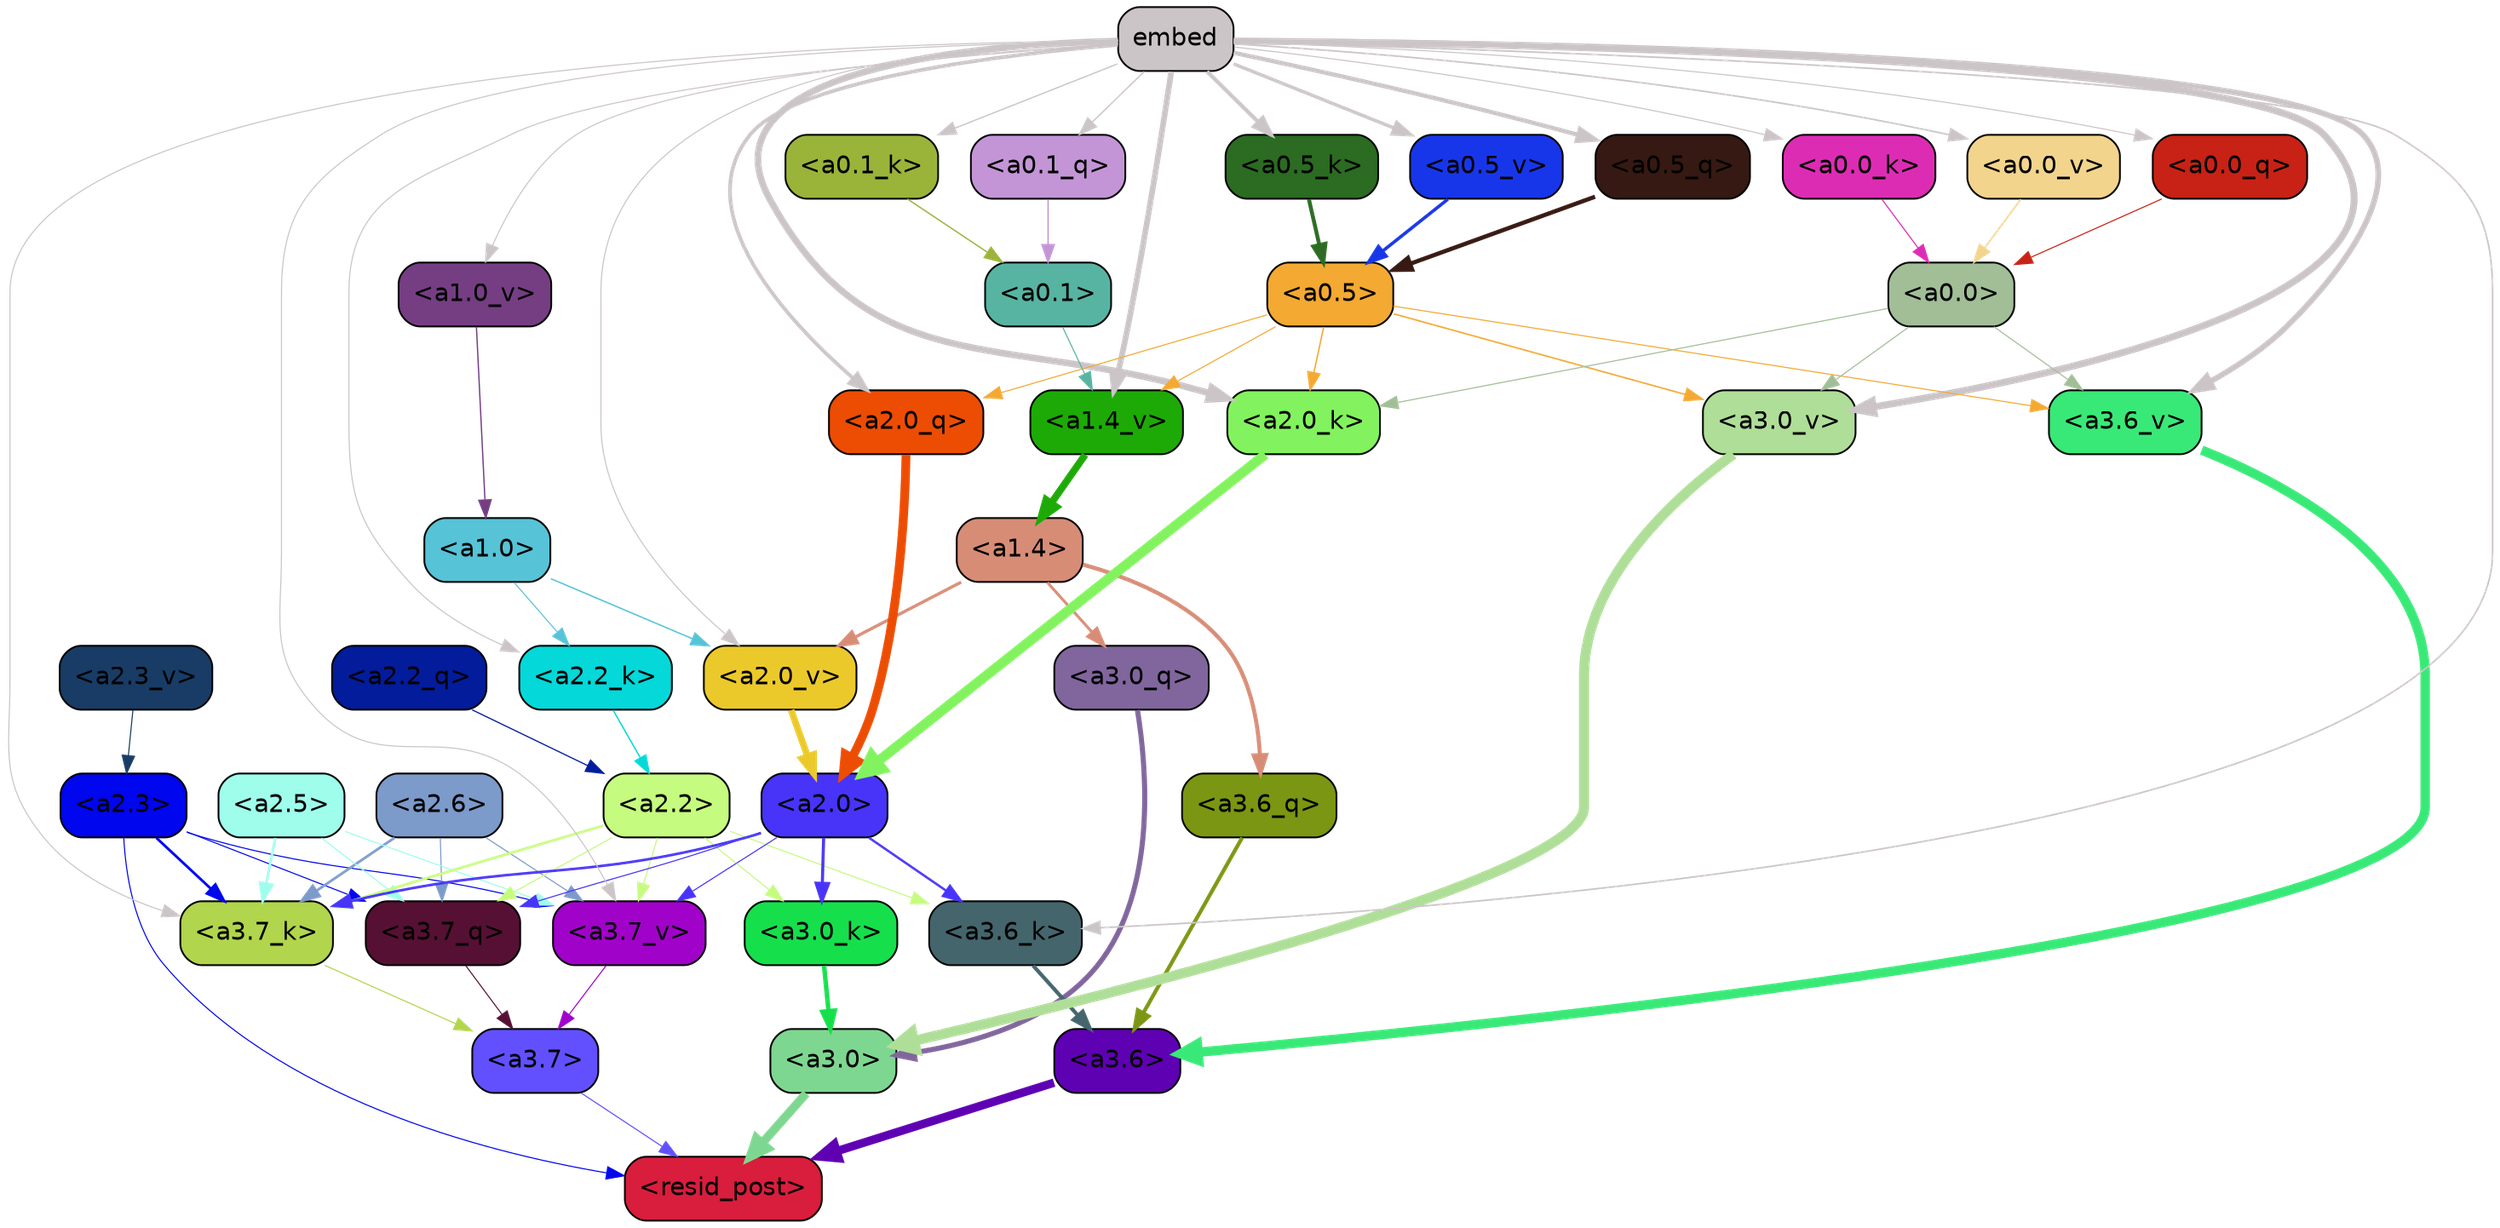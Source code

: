 strict digraph "" {
	graph [bgcolor=transparent,
		layout=dot,
		overlap=false,
		splines=true
	];
	"<a3.7>"	[color=black,
		fillcolor="#6250ff",
		fontname=Helvetica,
		shape=box,
		style="filled, rounded"];
	"<resid_post>"	[color=black,
		fillcolor="#d91d3c",
		fontname=Helvetica,
		shape=box,
		style="filled, rounded"];
	"<a3.7>" -> "<resid_post>"	[color="#6250ff",
		penwidth=0.6];
	"<a3.6>"	[color=black,
		fillcolor="#5e01b2",
		fontname=Helvetica,
		shape=box,
		style="filled, rounded"];
	"<a3.6>" -> "<resid_post>"	[color="#5e01b2",
		penwidth=4.746312499046326];
	"<a3.0>"	[color=black,
		fillcolor="#7ed790",
		fontname=Helvetica,
		shape=box,
		style="filled, rounded"];
	"<a3.0>" -> "<resid_post>"	[color="#7ed790",
		penwidth=4.896343111991882];
	"<a2.3>"	[color=black,
		fillcolor="#0006ed",
		fontname=Helvetica,
		shape=box,
		style="filled, rounded"];
	"<a2.3>" -> "<resid_post>"	[color="#0006ed",
		penwidth=0.6];
	"<a3.7_q>"	[color=black,
		fillcolor="#561033",
		fontname=Helvetica,
		shape=box,
		style="filled, rounded"];
	"<a2.3>" -> "<a3.7_q>"	[color="#0006ed",
		penwidth=0.6];
	"<a3.7_k>"	[color=black,
		fillcolor="#b1d54c",
		fontname=Helvetica,
		shape=box,
		style="filled, rounded"];
	"<a2.3>" -> "<a3.7_k>"	[color="#0006ed",
		penwidth=1.467104621231556];
	"<a3.7_v>"	[color=black,
		fillcolor="#a102ca",
		fontname=Helvetica,
		shape=box,
		style="filled, rounded"];
	"<a2.3>" -> "<a3.7_v>"	[color="#0006ed",
		penwidth=0.6];
	"<a3.7_q>" -> "<a3.7>"	[color="#561033",
		penwidth=0.6];
	"<a3.6_q>"	[color=black,
		fillcolor="#7b9612",
		fontname=Helvetica,
		shape=box,
		style="filled, rounded"];
	"<a3.6_q>" -> "<a3.6>"	[color="#7b9612",
		penwidth=2.160832464694977];
	"<a3.0_q>"	[color=black,
		fillcolor="#80669d",
		fontname=Helvetica,
		shape=box,
		style="filled, rounded"];
	"<a3.0_q>" -> "<a3.0>"	[color="#80669d",
		penwidth=2.870753765106201];
	"<a3.7_k>" -> "<a3.7>"	[color="#b1d54c",
		penwidth=0.6];
	"<a3.6_k>"	[color=black,
		fillcolor="#44656c",
		fontname=Helvetica,
		shape=box,
		style="filled, rounded"];
	"<a3.6_k>" -> "<a3.6>"	[color="#44656c",
		penwidth=2.13908451795578];
	"<a3.0_k>"	[color=black,
		fillcolor="#16df4c",
		fontname=Helvetica,
		shape=box,
		style="filled, rounded"];
	"<a3.0_k>" -> "<a3.0>"	[color="#16df4c",
		penwidth=2.520303964614868];
	"<a3.7_v>" -> "<a3.7>"	[color="#a102ca",
		penwidth=0.6];
	"<a3.6_v>"	[color=black,
		fillcolor="#39e977",
		fontname=Helvetica,
		shape=box,
		style="filled, rounded"];
	"<a3.6_v>" -> "<a3.6>"	[color="#39e977",
		penwidth=5.297133803367615];
	"<a3.0_v>"	[color=black,
		fillcolor="#afde98",
		fontname=Helvetica,
		shape=box,
		style="filled, rounded"];
	"<a3.0_v>" -> "<a3.0>"	[color="#afde98",
		penwidth=5.680712580680847];
	"<a2.6>"	[color=black,
		fillcolor="#7c9aca",
		fontname=Helvetica,
		shape=box,
		style="filled, rounded"];
	"<a2.6>" -> "<a3.7_q>"	[color="#7c9aca",
		penwidth=0.6];
	"<a2.6>" -> "<a3.7_k>"	[color="#7c9aca",
		penwidth=1.4453159049153328];
	"<a2.6>" -> "<a3.7_v>"	[color="#7c9aca",
		penwidth=0.6];
	"<a2.5>"	[color=black,
		fillcolor="#9ffdec",
		fontname=Helvetica,
		shape=box,
		style="filled, rounded"];
	"<a2.5>" -> "<a3.7_q>"	[color="#9ffdec",
		penwidth=0.6];
	"<a2.5>" -> "<a3.7_k>"	[color="#9ffdec",
		penwidth=1.4526091292500496];
	"<a2.5>" -> "<a3.7_v>"	[color="#9ffdec",
		penwidth=0.6];
	"<a2.2>"	[color=black,
		fillcolor="#c5fb7e",
		fontname=Helvetica,
		shape=box,
		style="filled, rounded"];
	"<a2.2>" -> "<a3.7_q>"	[color="#c5fb7e",
		penwidth=0.6];
	"<a2.2>" -> "<a3.7_k>"	[color="#c5fb7e",
		penwidth=1.4310357049107552];
	"<a2.2>" -> "<a3.6_k>"	[color="#c5fb7e",
		penwidth=0.6];
	"<a2.2>" -> "<a3.0_k>"	[color="#c5fb7e",
		penwidth=0.6];
	"<a2.2>" -> "<a3.7_v>"	[color="#c5fb7e",
		penwidth=0.6];
	"<a2.0>"	[color=black,
		fillcolor="#4734f8",
		fontname=Helvetica,
		shape=box,
		style="filled, rounded"];
	"<a2.0>" -> "<a3.7_q>"	[color="#4734f8",
		penwidth=0.6];
	"<a2.0>" -> "<a3.7_k>"	[color="#4734f8",
		penwidth=1.4314699843525887];
	"<a2.0>" -> "<a3.6_k>"	[color="#4734f8",
		penwidth=1.2950235605239868];
	"<a2.0>" -> "<a3.0_k>"	[color="#4734f8",
		penwidth=1.712992787361145];
	"<a2.0>" -> "<a3.7_v>"	[color="#4734f8",
		penwidth=0.6];
	"<a1.4>"	[color=black,
		fillcolor="#d78c76",
		fontname=Helvetica,
		shape=box,
		style="filled, rounded"];
	"<a1.4>" -> "<a3.6_q>"	[color="#d78c76",
		penwidth=2.2719132900238037];
	"<a1.4>" -> "<a3.0_q>"	[color="#d78c76",
		penwidth=1.5932877659797668];
	"<a2.0_v>"	[color=black,
		fillcolor="#ecc92a",
		fontname=Helvetica,
		shape=box,
		style="filled, rounded"];
	"<a1.4>" -> "<a2.0_v>"	[color="#d78c76",
		penwidth=1.7291951477527618];
	embed	[color=black,
		fillcolor="#ccc5c8",
		fontname=Helvetica,
		shape=box,
		style="filled, rounded"];
	embed -> "<a3.7_k>"	[color="#ccc5c8",
		penwidth=0.6];
	embed -> "<a3.6_k>"	[color="#ccc5c8",
		penwidth=0.891706109046936];
	embed -> "<a3.7_v>"	[color="#ccc5c8",
		penwidth=0.6];
	embed -> "<a3.6_v>"	[color="#ccc5c8",
		penwidth=3.1766927242279053];
	embed -> "<a3.0_v>"	[color="#ccc5c8",
		penwidth=3.9005755856633186];
	"<a2.0_q>"	[color=black,
		fillcolor="#ed4c03",
		fontname=Helvetica,
		shape=box,
		style="filled, rounded"];
	embed -> "<a2.0_q>"	[color="#ccc5c8",
		penwidth=2.0615941286087036];
	"<a2.2_k>"	[color=black,
		fillcolor="#04d8d9",
		fontname=Helvetica,
		shape=box,
		style="filled, rounded"];
	embed -> "<a2.2_k>"	[color="#ccc5c8",
		penwidth=0.6];
	"<a2.0_k>"	[color=black,
		fillcolor="#82f35e",
		fontname=Helvetica,
		shape=box,
		style="filled, rounded"];
	embed -> "<a2.0_k>"	[color="#ccc5c8",
		penwidth=3.732139825820923];
	embed -> "<a2.0_v>"	[color="#ccc5c8",
		penwidth=0.6];
	"<a1.4_v>"	[color=black,
		fillcolor="#1daa06",
		fontname=Helvetica,
		shape=box,
		style="filled, rounded"];
	embed -> "<a1.4_v>"	[color="#ccc5c8",
		penwidth=3.2134487628936768];
	"<a1.0_v>"	[color=black,
		fillcolor="#753e83",
		fontname=Helvetica,
		shape=box,
		style="filled, rounded"];
	embed -> "<a1.0_v>"	[color="#ccc5c8",
		penwidth=0.6];
	"<a0.5_q>"	[color=black,
		fillcolor="#361912",
		fontname=Helvetica,
		shape=box,
		style="filled, rounded"];
	embed -> "<a0.5_q>"	[color="#ccc5c8",
		penwidth=2.377100348472595];
	"<a0.1_q>"	[color=black,
		fillcolor="#c395d6",
		fontname=Helvetica,
		shape=box,
		style="filled, rounded"];
	embed -> "<a0.1_q>"	[color="#ccc5c8",
		penwidth=0.7368983030319214];
	"<a0.0_q>"	[color=black,
		fillcolor="#c72215",
		fontname=Helvetica,
		shape=box,
		style="filled, rounded"];
	embed -> "<a0.0_q>"	[color="#ccc5c8",
		penwidth=0.6];
	"<a0.5_k>"	[color=black,
		fillcolor="#2b6b22",
		fontname=Helvetica,
		shape=box,
		style="filled, rounded"];
	embed -> "<a0.5_k>"	[color="#ccc5c8",
		penwidth=2.2010618448257446];
	"<a0.1_k>"	[color=black,
		fillcolor="#9ab43a",
		fontname=Helvetica,
		shape=box,
		style="filled, rounded"];
	embed -> "<a0.1_k>"	[color="#ccc5c8",
		penwidth=0.7254256010055542];
	"<a0.0_k>"	[color=black,
		fillcolor="#dd2cb4",
		fontname=Helvetica,
		shape=box,
		style="filled, rounded"];
	embed -> "<a0.0_k>"	[color="#ccc5c8",
		penwidth=0.6203712224960327];
	"<a0.5_v>"	[color=black,
		fillcolor="#1836e9",
		fontname=Helvetica,
		shape=box,
		style="filled, rounded"];
	embed -> "<a0.5_v>"	[color="#ccc5c8",
		penwidth=1.8672502040863037];
	"<a0.0_v>"	[color=black,
		fillcolor="#f2d48d",
		fontname=Helvetica,
		shape=box,
		style="filled, rounded"];
	embed -> "<a0.0_v>"	[color="#ccc5c8",
		penwidth=0.887926459312439];
	"<a0.5>"	[color=black,
		fillcolor="#f3a932",
		fontname=Helvetica,
		shape=box,
		style="filled, rounded"];
	"<a0.5>" -> "<a3.6_v>"	[color="#f3a932",
		penwidth=0.6];
	"<a0.5>" -> "<a3.0_v>"	[color="#f3a932",
		penwidth=0.8493617177009583];
	"<a0.5>" -> "<a2.0_q>"	[color="#f3a932",
		penwidth=0.6];
	"<a0.5>" -> "<a2.0_k>"	[color="#f3a932",
		penwidth=0.7637084722518921];
	"<a0.5>" -> "<a1.4_v>"	[color="#f3a932",
		penwidth=0.6];
	"<a0.0>"	[color=black,
		fillcolor="#a1be97",
		fontname=Helvetica,
		shape=box,
		style="filled, rounded"];
	"<a0.0>" -> "<a3.6_v>"	[color="#a1be97",
		penwidth=0.6];
	"<a0.0>" -> "<a3.0_v>"	[color="#a1be97",
		penwidth=0.6];
	"<a0.0>" -> "<a2.0_k>"	[color="#a1be97",
		penwidth=0.6];
	"<a2.2_q>"	[color=black,
		fillcolor="#021c9b",
		fontname=Helvetica,
		shape=box,
		style="filled, rounded"];
	"<a2.2_q>" -> "<a2.2>"	[color="#021c9b",
		penwidth=0.6677633281797171];
	"<a2.0_q>" -> "<a2.0>"	[color="#ed4c03",
		penwidth=4.966194009408355];
	"<a2.2_k>" -> "<a2.2>"	[color="#04d8d9",
		penwidth=0.7399393804371357];
	"<a2.0_k>" -> "<a2.0>"	[color="#82f35e",
		penwidth=5.5817058570683];
	"<a2.3_v>"	[color=black,
		fillcolor="#183c65",
		fontname=Helvetica,
		shape=box,
		style="filled, rounded"];
	"<a2.3_v>" -> "<a2.3>"	[color="#183c65",
		penwidth=0.6];
	"<a2.0_v>" -> "<a2.0>"	[color="#ecc92a",
		penwidth=3.7102378383278847];
	"<a1.0>"	[color=black,
		fillcolor="#57c3d6",
		fontname=Helvetica,
		shape=box,
		style="filled, rounded"];
	"<a1.0>" -> "<a2.2_k>"	[color="#57c3d6",
		penwidth=0.6];
	"<a1.0>" -> "<a2.0_v>"	[color="#57c3d6",
		penwidth=0.7823128998279572];
	"<a1.4_v>" -> "<a1.4>"	[color="#1daa06",
		penwidth=4.028138041496277];
	"<a1.0_v>" -> "<a1.0>"	[color="#753e83",
		penwidth=0.7187004089355469];
	"<a0.1>"	[color=black,
		fillcolor="#58b4a2",
		fontname=Helvetica,
		shape=box,
		style="filled, rounded"];
	"<a0.1>" -> "<a1.4_v>"	[color="#58b4a2",
		penwidth=0.6];
	"<a0.5_q>" -> "<a0.5>"	[color="#361912",
		penwidth=2.3771026134490967];
	"<a0.1_q>" -> "<a0.1>"	[color="#c395d6",
		penwidth=0.7368991374969482];
	"<a0.0_q>" -> "<a0.0>"	[color="#c72215",
		penwidth=0.6];
	"<a0.5_k>" -> "<a0.5>"	[color="#2b6b22",
		penwidth=2.2010657787323];
	"<a0.1_k>" -> "<a0.1>"	[color="#9ab43a",
		penwidth=0.7254314422607422];
	"<a0.0_k>" -> "<a0.0>"	[color="#dd2cb4",
		penwidth=0.6203725337982178];
	"<a0.5_v>" -> "<a0.5>"	[color="#1836e9",
		penwidth=1.8365508317947388];
	"<a0.0_v>" -> "<a0.0>"	[color="#f2d48d",
		penwidth=0.8879287242889404];
}
